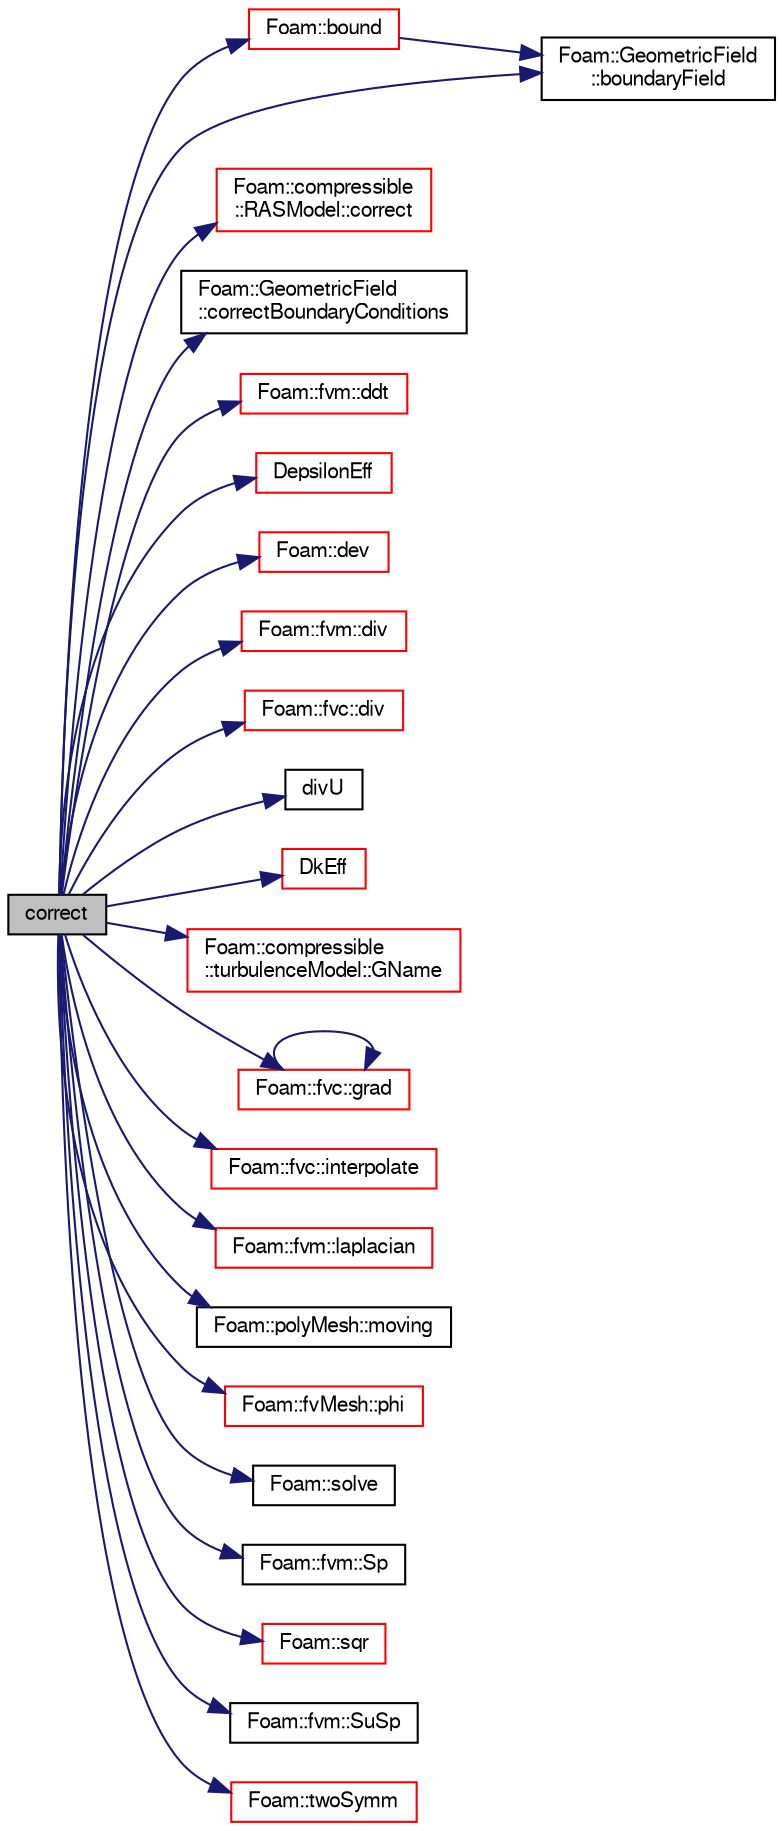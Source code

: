 digraph "correct"
{
  bgcolor="transparent";
  edge [fontname="FreeSans",fontsize="10",labelfontname="FreeSans",labelfontsize="10"];
  node [fontname="FreeSans",fontsize="10",shape=record];
  rankdir="LR";
  Node1075 [label="correct",height=0.2,width=0.4,color="black", fillcolor="grey75", style="filled", fontcolor="black"];
  Node1075 -> Node1076 [color="midnightblue",fontsize="10",style="solid",fontname="FreeSans"];
  Node1076 [label="Foam::bound",height=0.2,width=0.4,color="red",URL="$a21124.html#a334b2a2d0ce7997d360f7a018174a077",tooltip="Bound the given scalar field if it has gone unbounded. "];
  Node1076 -> Node1102 [color="midnightblue",fontsize="10",style="solid",fontname="FreeSans"];
  Node1102 [label="Foam::GeometricField\l::boundaryField",height=0.2,width=0.4,color="black",URL="$a22434.html#a3c6c1a789b48ea0c5e8bff64f9c14f2d",tooltip="Return reference to GeometricBoundaryField. "];
  Node1075 -> Node1102 [color="midnightblue",fontsize="10",style="solid",fontname="FreeSans"];
  Node1075 -> Node1390 [color="midnightblue",fontsize="10",style="solid",fontname="FreeSans"];
  Node1390 [label="Foam::compressible\l::RASModel::correct",height=0.2,width=0.4,color="red",URL="$a30758.html#a3ae44b28050c3aa494c1d8e18cf618c1",tooltip="Solve the turbulence equations and correct the turbulence viscosity. "];
  Node1075 -> Node1383 [color="midnightblue",fontsize="10",style="solid",fontname="FreeSans"];
  Node1383 [label="Foam::GeometricField\l::correctBoundaryConditions",height=0.2,width=0.4,color="black",URL="$a22434.html#acaf6878ef900e593c4b20812f1b567d6",tooltip="Correct boundary field. "];
  Node1075 -> Node1392 [color="midnightblue",fontsize="10",style="solid",fontname="FreeSans"];
  Node1392 [label="Foam::fvm::ddt",height=0.2,width=0.4,color="red",URL="$a21135.html#a2d88eca98ab69b84af7ddb96e35f5a44"];
  Node1075 -> Node1393 [color="midnightblue",fontsize="10",style="solid",fontname="FreeSans"];
  Node1393 [label="DepsilonEff",height=0.2,width=0.4,color="red",URL="$a30734.html#aaeb98c07acb7524ea98bf458352bc85a",tooltip="Return the effective diffusivity for epsilon. "];
  Node1075 -> Node1396 [color="midnightblue",fontsize="10",style="solid",fontname="FreeSans"];
  Node1396 [label="Foam::dev",height=0.2,width=0.4,color="red",URL="$a21124.html#a042ede1d98e91923a7cc5e14e9f86854"];
  Node1075 -> Node1397 [color="midnightblue",fontsize="10",style="solid",fontname="FreeSans"];
  Node1397 [label="Foam::fvm::div",height=0.2,width=0.4,color="red",URL="$a21135.html#a058dd4757c11ae656c8d576632b33d25"];
  Node1075 -> Node1259 [color="midnightblue",fontsize="10",style="solid",fontname="FreeSans"];
  Node1259 [label="Foam::fvc::div",height=0.2,width=0.4,color="red",URL="$a21134.html#a585533948ad80abfe589d920c641f251"];
  Node1075 -> Node1406 [color="midnightblue",fontsize="10",style="solid",fontname="FreeSans"];
  Node1406 [label="divU",height=0.2,width=0.4,color="black",URL="$a38540.html#a09bc63f3dad0c233d722b7374810ad3d"];
  Node1075 -> Node1407 [color="midnightblue",fontsize="10",style="solid",fontname="FreeSans"];
  Node1407 [label="DkEff",height=0.2,width=0.4,color="red",URL="$a30734.html#a1faa4b448524c4de622637dc51aa4a30",tooltip="Return the effective diffusivity for k. "];
  Node1075 -> Node1408 [color="midnightblue",fontsize="10",style="solid",fontname="FreeSans"];
  Node1408 [label="Foam::compressible\l::turbulenceModel::GName",height=0.2,width=0.4,color="red",URL="$a30818.html#a530c14556551704a03baa28ac70a78a0",tooltip="Helper function to return the nam eof the turbulence G field. "];
  Node1075 -> Node1409 [color="midnightblue",fontsize="10",style="solid",fontname="FreeSans"];
  Node1409 [label="Foam::fvc::grad",height=0.2,width=0.4,color="red",URL="$a21134.html#a7c00ec90ecc15ed3005255e42c52827a"];
  Node1409 -> Node1409 [color="midnightblue",fontsize="10",style="solid",fontname="FreeSans"];
  Node1075 -> Node1411 [color="midnightblue",fontsize="10",style="solid",fontname="FreeSans"];
  Node1411 [label="Foam::fvc::interpolate",height=0.2,width=0.4,color="red",URL="$a21134.html#addbc18784300dd0955a9bf79f8e2c43b"];
  Node1075 -> Node1412 [color="midnightblue",fontsize="10",style="solid",fontname="FreeSans"];
  Node1412 [label="Foam::fvm::laplacian",height=0.2,width=0.4,color="red",URL="$a21135.html#a05679b154654e47e9f1e2fbd2bc0bae0"];
  Node1075 -> Node1263 [color="midnightblue",fontsize="10",style="solid",fontname="FreeSans"];
  Node1263 [label="Foam::polyMesh::moving",height=0.2,width=0.4,color="black",URL="$a27410.html#afa64275c1aa240283901d7afcb2f153d",tooltip="Is mesh moving. "];
  Node1075 -> Node1217 [color="midnightblue",fontsize="10",style="solid",fontname="FreeSans"];
  Node1217 [label="Foam::fvMesh::phi",height=0.2,width=0.4,color="red",URL="$a22766.html#a48401d78677e2dbdd15a4c41d49677b8",tooltip="Return cell face motion fluxes. "];
  Node1075 -> Node1413 [color="midnightblue",fontsize="10",style="solid",fontname="FreeSans"];
  Node1413 [label="Foam::solve",height=0.2,width=0.4,color="black",URL="$a21124.html#a745114a2fef57ff2df3946017d4dec34",tooltip="Solve returning the solution statistics given convergence tolerance. "];
  Node1075 -> Node1414 [color="midnightblue",fontsize="10",style="solid",fontname="FreeSans"];
  Node1414 [label="Foam::fvm::Sp",height=0.2,width=0.4,color="black",URL="$a21135.html#a67e0938495ebeac7ad57361957720554"];
  Node1075 -> Node1415 [color="midnightblue",fontsize="10",style="solid",fontname="FreeSans"];
  Node1415 [label="Foam::sqr",height=0.2,width=0.4,color="red",URL="$a21124.html#a277dc11c581d53826ab5090b08f3b17b"];
  Node1075 -> Node1416 [color="midnightblue",fontsize="10",style="solid",fontname="FreeSans"];
  Node1416 [label="Foam::fvm::SuSp",height=0.2,width=0.4,color="black",URL="$a21135.html#afbc5644dc62f3adaff3848482484e0a6"];
  Node1075 -> Node1417 [color="midnightblue",fontsize="10",style="solid",fontname="FreeSans"];
  Node1417 [label="Foam::twoSymm",height=0.2,width=0.4,color="red",URL="$a21124.html#a446550beb700669a32e76d9b87d5e043"];
}
